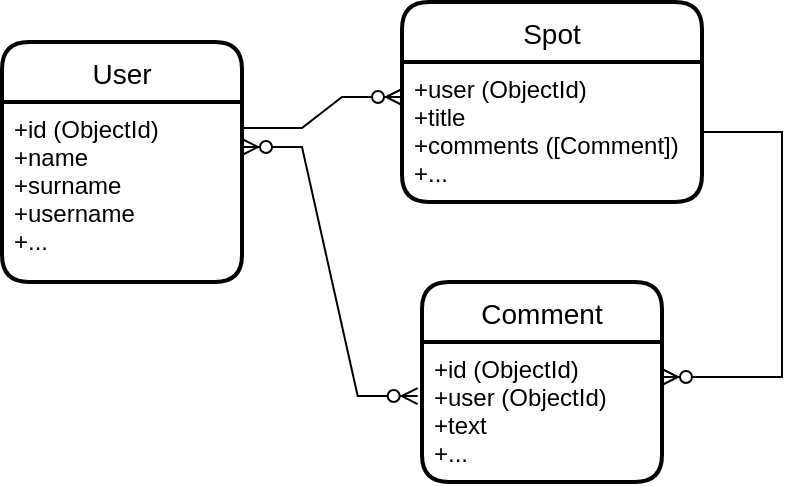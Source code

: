 <mxfile version="17.4.6" type="device"><diagram id="daA9LCot1eY1S4uIVIe8" name="Page-1"><mxGraphModel dx="530" dy="286" grid="1" gridSize="10" guides="1" tooltips="1" connect="1" arrows="1" fold="1" page="1" pageScale="1" pageWidth="827" pageHeight="1169" math="0" shadow="0"><root><mxCell id="0"/><mxCell id="1" parent="0"/><mxCell id="VEKt7kQbfsyJnvzihMNV-1" value="User" style="swimlane;childLayout=stackLayout;horizontal=1;startSize=30;horizontalStack=0;rounded=1;fontSize=14;fontStyle=0;strokeWidth=2;resizeParent=0;resizeLast=1;shadow=0;dashed=0;align=center;" vertex="1" parent="1"><mxGeometry x="60" y="90" width="120" height="120" as="geometry"/></mxCell><mxCell id="VEKt7kQbfsyJnvzihMNV-2" value="+id (ObjectId)&#10;+name&#10;+surname&#10;+username&#10;+..." style="align=left;strokeColor=none;fillColor=none;spacingLeft=4;fontSize=12;verticalAlign=top;resizable=0;rotatable=0;part=1;" vertex="1" parent="VEKt7kQbfsyJnvzihMNV-1"><mxGeometry y="30" width="120" height="90" as="geometry"/></mxCell><mxCell id="VEKt7kQbfsyJnvzihMNV-3" value="Spot" style="swimlane;childLayout=stackLayout;horizontal=1;startSize=30;horizontalStack=0;rounded=1;fontSize=14;fontStyle=0;strokeWidth=2;resizeParent=0;resizeLast=1;shadow=0;dashed=0;align=center;" vertex="1" parent="1"><mxGeometry x="260" y="70" width="150" height="100" as="geometry"/></mxCell><mxCell id="VEKt7kQbfsyJnvzihMNV-4" value="+user (ObjectId)&#10;+title&#10;+comments ([Comment])&#10;+..." style="align=left;strokeColor=none;fillColor=none;spacingLeft=4;fontSize=12;verticalAlign=top;resizable=0;rotatable=0;part=1;" vertex="1" parent="VEKt7kQbfsyJnvzihMNV-3"><mxGeometry y="30" width="150" height="70" as="geometry"/></mxCell><mxCell id="VEKt7kQbfsyJnvzihMNV-7" value="Comment" style="swimlane;childLayout=stackLayout;horizontal=1;startSize=30;horizontalStack=0;rounded=1;fontSize=14;fontStyle=0;strokeWidth=2;resizeParent=0;resizeLast=1;shadow=0;dashed=0;align=center;" vertex="1" parent="1"><mxGeometry x="270" y="210" width="120" height="100" as="geometry"/></mxCell><mxCell id="VEKt7kQbfsyJnvzihMNV-8" value="+id (ObjectId)&#10;+user (ObjectId)&#10;+text&#10;+..." style="align=left;strokeColor=none;fillColor=none;spacingLeft=4;fontSize=12;verticalAlign=top;resizable=0;rotatable=0;part=1;" vertex="1" parent="VEKt7kQbfsyJnvzihMNV-7"><mxGeometry y="30" width="120" height="70" as="geometry"/></mxCell><mxCell id="VEKt7kQbfsyJnvzihMNV-10" value="" style="edgeStyle=entityRelationEdgeStyle;fontSize=12;html=1;endArrow=ERzeroToMany;endFill=1;rounded=0;entryX=0;entryY=0.25;entryDx=0;entryDy=0;" edge="1" parent="1" target="VEKt7kQbfsyJnvzihMNV-4"><mxGeometry width="100" height="100" relative="1" as="geometry"><mxPoint x="180" y="133" as="sourcePoint"/><mxPoint x="260" y="230" as="targetPoint"/></mxGeometry></mxCell><mxCell id="VEKt7kQbfsyJnvzihMNV-12" value="" style="edgeStyle=entityRelationEdgeStyle;fontSize=12;html=1;endArrow=ERzeroToMany;endFill=1;startArrow=ERzeroToMany;rounded=0;exitX=1;exitY=0.25;exitDx=0;exitDy=0;entryX=-0.018;entryY=0.386;entryDx=0;entryDy=0;entryPerimeter=0;" edge="1" parent="1" source="VEKt7kQbfsyJnvzihMNV-2" target="VEKt7kQbfsyJnvzihMNV-8"><mxGeometry width="100" height="100" relative="1" as="geometry"><mxPoint x="220" y="250" as="sourcePoint"/><mxPoint x="320" y="150" as="targetPoint"/></mxGeometry></mxCell><mxCell id="VEKt7kQbfsyJnvzihMNV-13" value="" style="edgeStyle=elbowEdgeStyle;fontSize=12;html=1;endArrow=ERzeroToMany;endFill=1;rounded=0;exitX=1;exitY=0.5;exitDx=0;exitDy=0;entryX=1;entryY=0.25;entryDx=0;entryDy=0;" edge="1" parent="1" source="VEKt7kQbfsyJnvzihMNV-4" target="VEKt7kQbfsyJnvzihMNV-8"><mxGeometry width="100" height="100" relative="1" as="geometry"><mxPoint x="220" y="250" as="sourcePoint"/><mxPoint x="320" y="150" as="targetPoint"/><Array as="points"><mxPoint x="450" y="200"/></Array></mxGeometry></mxCell></root></mxGraphModel></diagram></mxfile>